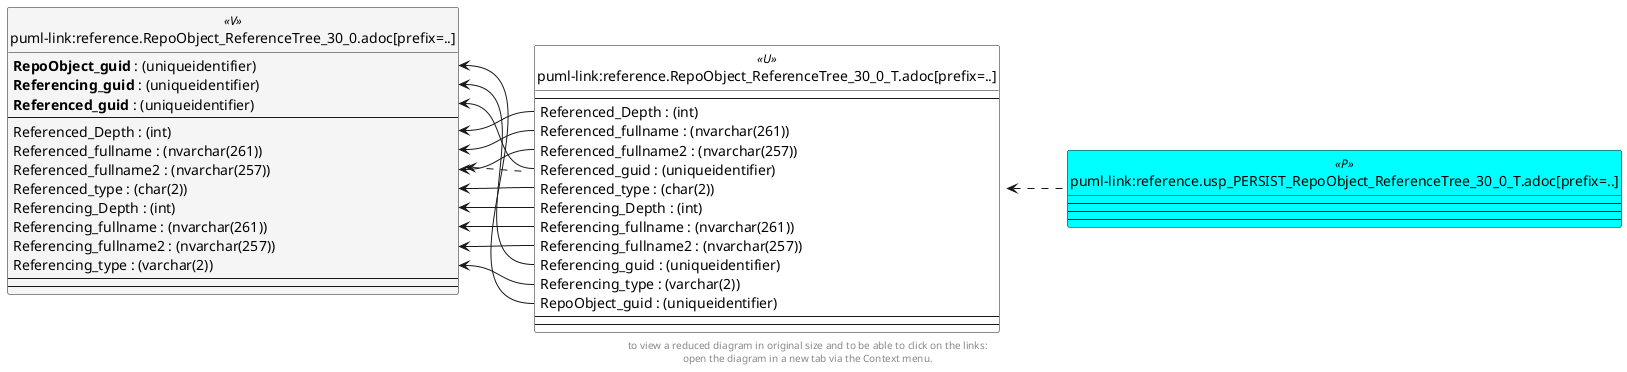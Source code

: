@startuml
left to right direction
'top to bottom direction
hide circle
'avoide "." issues:
set namespaceSeparator none


skinparam class {
  BackgroundColor White
  BackgroundColor<<FN>> Yellow
  BackgroundColor<<FS>> Yellow
  BackgroundColor<<FT>> LightGray
  BackgroundColor<<IF>> Yellow
  BackgroundColor<<IS>> Yellow
  BackgroundColor<<P>> Aqua
  BackgroundColor<<PC>> Aqua
  BackgroundColor<<SN>> Yellow
  BackgroundColor<<SO>> SlateBlue
  BackgroundColor<<TF>> LightGray
  BackgroundColor<<TR>> Tomato
  BackgroundColor<<U>> White
  BackgroundColor<<V>> WhiteSmoke
  BackgroundColor<<X>> Aqua
}


entity "puml-link:reference.RepoObject_ReferenceTree_30_0.adoc[prefix=..]" as reference.RepoObject_ReferenceTree_30_0 << V >> {
  **RepoObject_guid** : (uniqueidentifier)
  **Referencing_guid** : (uniqueidentifier)
  **Referenced_guid** : (uniqueidentifier)
  --
  Referenced_Depth : (int)
  Referenced_fullname : (nvarchar(261))
  Referenced_fullname2 : (nvarchar(257))
  Referenced_type : (char(2))
  Referencing_Depth : (int)
  Referencing_fullname : (nvarchar(261))
  Referencing_fullname2 : (nvarchar(257))
  Referencing_type : (varchar(2))
  --
  --
}

entity "puml-link:reference.RepoObject_ReferenceTree_30_0_T.adoc[prefix=..]" as reference.RepoObject_ReferenceTree_30_0_T << U >> {
  --
  Referenced_Depth : (int)
  Referenced_fullname : (nvarchar(261))
  Referenced_fullname2 : (nvarchar(257))
  Referenced_guid : (uniqueidentifier)
  Referenced_type : (char(2))
  Referencing_Depth : (int)
  Referencing_fullname : (nvarchar(261))
  Referencing_fullname2 : (nvarchar(257))
  Referencing_guid : (uniqueidentifier)
  Referencing_type : (varchar(2))
  RepoObject_guid : (uniqueidentifier)
  --
  --
}

entity "puml-link:reference.usp_PERSIST_RepoObject_ReferenceTree_30_0_T.adoc[prefix=..]" as reference.usp_PERSIST_RepoObject_ReferenceTree_30_0_T << P >> {
  --
  --
  --
}

reference.RepoObject_ReferenceTree_30_0 <.. reference.RepoObject_ReferenceTree_30_0_T
reference.RepoObject_ReferenceTree_30_0_T <.. reference.usp_PERSIST_RepoObject_ReferenceTree_30_0_T
reference.RepoObject_ReferenceTree_30_0::Referenced_Depth <-- reference.RepoObject_ReferenceTree_30_0_T::Referenced_Depth
reference.RepoObject_ReferenceTree_30_0::Referenced_fullname <-- reference.RepoObject_ReferenceTree_30_0_T::Referenced_fullname
reference.RepoObject_ReferenceTree_30_0::Referenced_fullname2 <-- reference.RepoObject_ReferenceTree_30_0_T::Referenced_fullname2
reference.RepoObject_ReferenceTree_30_0::Referenced_guid <-- reference.RepoObject_ReferenceTree_30_0_T::Referenced_guid
reference.RepoObject_ReferenceTree_30_0::Referenced_type <-- reference.RepoObject_ReferenceTree_30_0_T::Referenced_type
reference.RepoObject_ReferenceTree_30_0::Referencing_Depth <-- reference.RepoObject_ReferenceTree_30_0_T::Referencing_Depth
reference.RepoObject_ReferenceTree_30_0::Referencing_fullname <-- reference.RepoObject_ReferenceTree_30_0_T::Referencing_fullname
reference.RepoObject_ReferenceTree_30_0::Referencing_fullname2 <-- reference.RepoObject_ReferenceTree_30_0_T::Referencing_fullname2
reference.RepoObject_ReferenceTree_30_0::Referencing_guid <-- reference.RepoObject_ReferenceTree_30_0_T::Referencing_guid
reference.RepoObject_ReferenceTree_30_0::Referencing_type <-- reference.RepoObject_ReferenceTree_30_0_T::Referencing_type
reference.RepoObject_ReferenceTree_30_0::RepoObject_guid <-- reference.RepoObject_ReferenceTree_30_0_T::RepoObject_guid
footer
to view a reduced diagram in original size and to be able to click on the links:
open the diagram in a new tab via the Context menu.
end footer

@enduml


